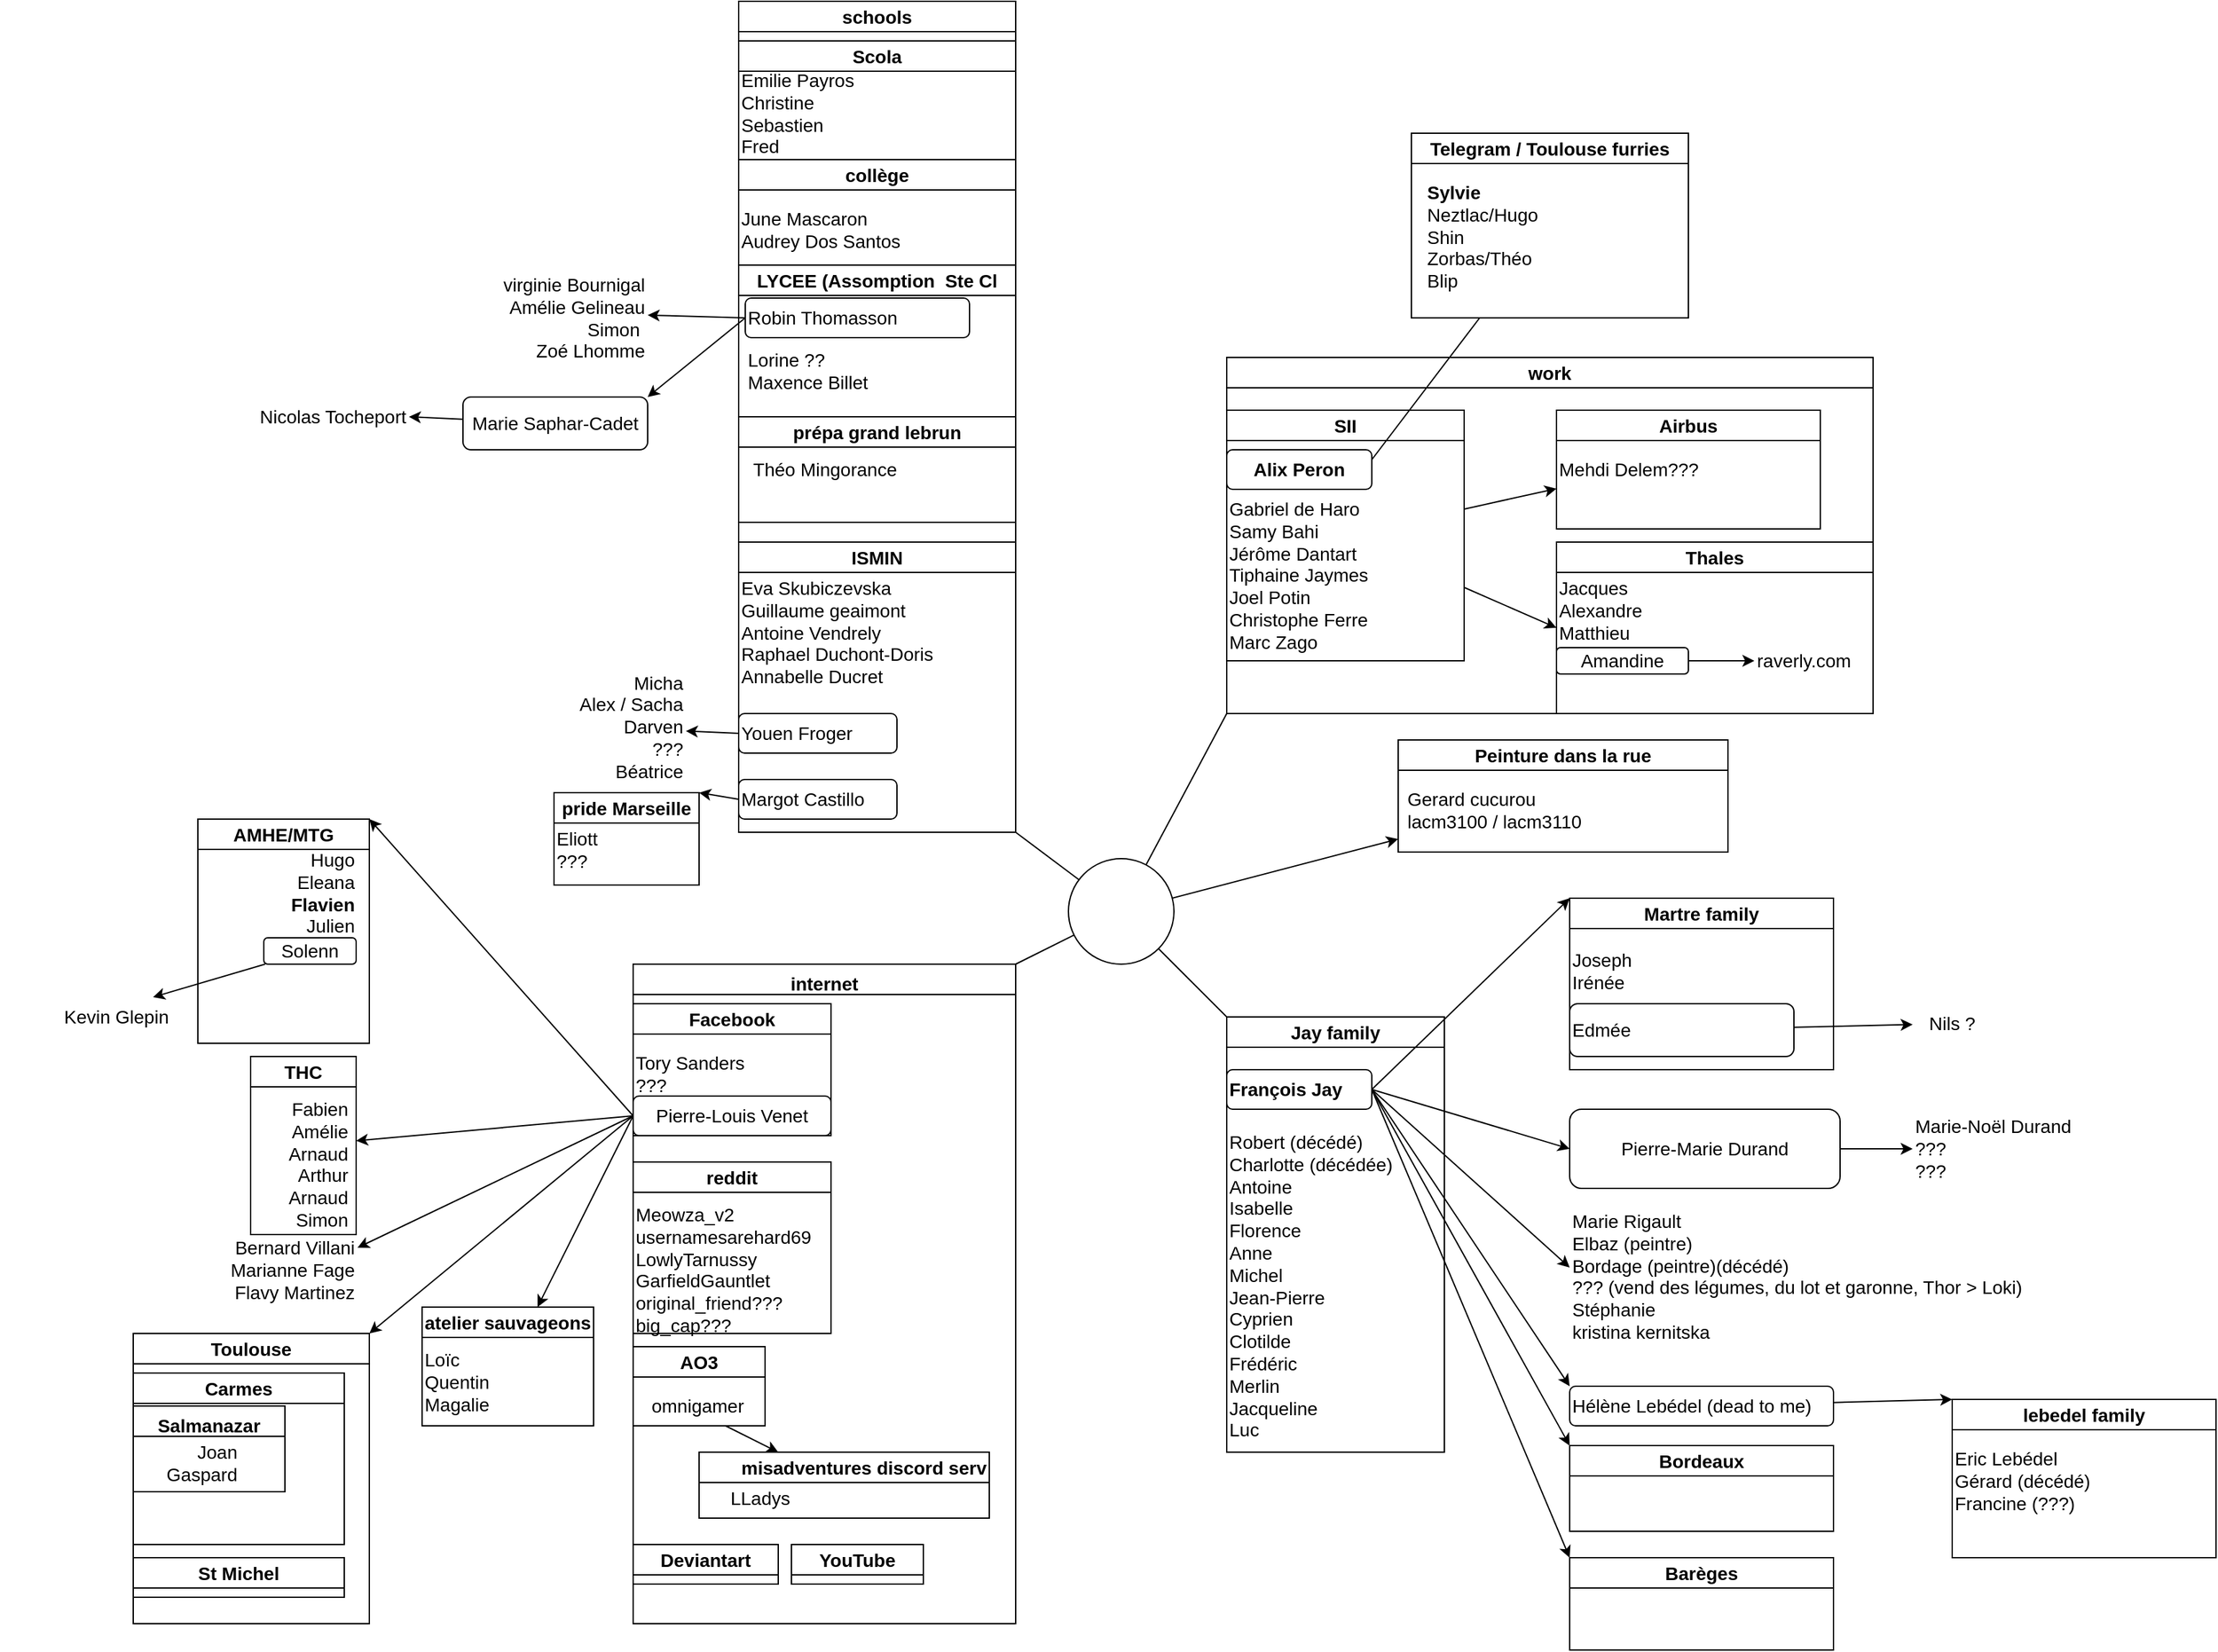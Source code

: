 <mxfile version="20.8.16" type="device"><diagram name="Page-1" id="_GRyMhx9fNBsMNSpyKVC"><mxGraphModel dx="1363" dy="825" grid="1" gridSize="10" guides="1" tooltips="1" connect="1" arrows="1" fold="1" page="0" pageScale="1" pageWidth="850" pageHeight="1100" math="0" shadow="0"><root><mxCell id="0"/><mxCell id="1" parent="0"/><mxCell id="48f8mXRCi6K8V-91i4w4-31" style="edgeStyle=none;rounded=0;orthogonalLoop=1;jettySize=auto;html=1;entryX=0;entryY=0;entryDx=0;entryDy=0;fontSize=14;endArrow=none;endFill=0;" edge="1" parent="1" source="48f8mXRCi6K8V-91i4w4-2" target="48f8mXRCi6K8V-91i4w4-30"><mxGeometry relative="1" as="geometry"/></mxCell><mxCell id="48f8mXRCi6K8V-91i4w4-102" style="edgeStyle=none;rounded=0;orthogonalLoop=1;jettySize=auto;html=1;fontSize=14;endArrow=classic;endFill=1;" edge="1" parent="1" source="48f8mXRCi6K8V-91i4w4-2" target="48f8mXRCi6K8V-91i4w4-103"><mxGeometry relative="1" as="geometry"><mxPoint x="600" y="370" as="targetPoint"/></mxGeometry></mxCell><mxCell id="48f8mXRCi6K8V-91i4w4-2" value="" style="ellipse;whiteSpace=wrap;html=1;aspect=fixed;fontSize=14;" vertex="1" parent="1"><mxGeometry x="380" y="390" width="80" height="80" as="geometry"/></mxCell><mxCell id="48f8mXRCi6K8V-91i4w4-3" value="work" style="swimlane;whiteSpace=wrap;html=1;fontSize=14;" vertex="1" parent="1"><mxGeometry x="500" y="10" width="490" height="270" as="geometry"/></mxCell><mxCell id="48f8mXRCi6K8V-91i4w4-25" value="" style="rounded=0;orthogonalLoop=1;jettySize=auto;html=1;fontSize=14;" edge="1" parent="48f8mXRCi6K8V-91i4w4-3" source="48f8mXRCi6K8V-91i4w4-12" target="48f8mXRCi6K8V-91i4w4-24"><mxGeometry relative="1" as="geometry"/></mxCell><mxCell id="48f8mXRCi6K8V-91i4w4-29" style="rounded=0;orthogonalLoop=1;jettySize=auto;html=1;entryX=0;entryY=0.5;entryDx=0;entryDy=0;fontSize=14;" edge="1" parent="48f8mXRCi6K8V-91i4w4-3" source="48f8mXRCi6K8V-91i4w4-12" target="48f8mXRCi6K8V-91i4w4-26"><mxGeometry relative="1" as="geometry"/></mxCell><mxCell id="48f8mXRCi6K8V-91i4w4-12" value="SII" style="swimlane;whiteSpace=wrap;html=1;fontSize=14;" vertex="1" parent="48f8mXRCi6K8V-91i4w4-3"><mxGeometry y="40" width="180" height="190" as="geometry"/></mxCell><mxCell id="48f8mXRCi6K8V-91i4w4-13" value="Gabriel de Haro&lt;br style=&quot;font-size: 14px;&quot;&gt;Samy Bahi&lt;br style=&quot;font-size: 14px;&quot;&gt;Jérôme Dantart&lt;br style=&quot;font-size: 14px;&quot;&gt;Tiphaine Jaymes&lt;br&gt;Joel Potin&lt;br&gt;Christophe Ferre&lt;br&gt;Marc Zago" style="text;html=1;align=left;verticalAlign=top;resizable=0;points=[];autosize=1;strokeColor=none;fillColor=none;fontSize=14;" vertex="1" parent="48f8mXRCi6K8V-91i4w4-12"><mxGeometry y="60" width="130" height="130" as="geometry"/></mxCell><mxCell id="48f8mXRCi6K8V-91i4w4-67" value="&lt;b style=&quot;font-size: 14px;&quot;&gt;Alix Peron&lt;/b&gt;" style="rounded=1;whiteSpace=wrap;html=1;fontSize=14;" vertex="1" parent="48f8mXRCi6K8V-91i4w4-12"><mxGeometry y="30" width="110" height="30" as="geometry"/></mxCell><mxCell id="48f8mXRCi6K8V-91i4w4-23" value="Airbus" style="swimlane;whiteSpace=wrap;html=1;fontSize=14;" vertex="1" parent="48f8mXRCi6K8V-91i4w4-3"><mxGeometry x="250" y="40" width="200" height="90" as="geometry"/></mxCell><mxCell id="48f8mXRCi6K8V-91i4w4-24" value="Mehdi Delem???" style="text;html=1;align=left;verticalAlign=middle;resizable=0;points=[];autosize=1;strokeColor=none;fillColor=none;fontSize=14;" vertex="1" parent="48f8mXRCi6K8V-91i4w4-23"><mxGeometry y="30" width="130" height="30" as="geometry"/></mxCell><mxCell id="48f8mXRCi6K8V-91i4w4-26" value="Thales" style="swimlane;whiteSpace=wrap;html=1;startSize=23;fontSize=14;" vertex="1" parent="48f8mXRCi6K8V-91i4w4-3"><mxGeometry x="250" y="140" width="240" height="130" as="geometry"/></mxCell><mxCell id="48f8mXRCi6K8V-91i4w4-105" value="Jacques&lt;br style=&quot;font-size: 14px;&quot;&gt;Alexandre&lt;br style=&quot;font-size: 14px;&quot;&gt;Matthieu&lt;br&gt;" style="text;html=1;align=left;verticalAlign=top;resizable=0;points=[];autosize=1;strokeColor=none;fillColor=none;fontSize=14;" vertex="1" parent="48f8mXRCi6K8V-91i4w4-26"><mxGeometry y="20" width="90" height="60" as="geometry"/></mxCell><mxCell id="48f8mXRCi6K8V-91i4w4-127" value="" style="edgeStyle=none;rounded=0;orthogonalLoop=1;jettySize=auto;html=1;fontSize=14;endArrow=classic;endFill=1;" edge="1" parent="48f8mXRCi6K8V-91i4w4-26" source="48f8mXRCi6K8V-91i4w4-124" target="48f8mXRCi6K8V-91i4w4-126"><mxGeometry relative="1" as="geometry"/></mxCell><mxCell id="48f8mXRCi6K8V-91i4w4-124" value="Amandine" style="rounded=1;whiteSpace=wrap;html=1;fontSize=14;" vertex="1" parent="48f8mXRCi6K8V-91i4w4-26"><mxGeometry y="80" width="100" height="20" as="geometry"/></mxCell><mxCell id="48f8mXRCi6K8V-91i4w4-126" value="raverly.com" style="text;html=1;strokeColor=none;fillColor=none;align=left;verticalAlign=top;whiteSpace=wrap;rounded=0;fontSize=14;" vertex="1" parent="48f8mXRCi6K8V-91i4w4-26"><mxGeometry x="150" y="75" width="60" height="30" as="geometry"/></mxCell><mxCell id="48f8mXRCi6K8V-91i4w4-4" value="schools" style="swimlane;whiteSpace=wrap;html=1;fontSize=14;" vertex="1" parent="1"><mxGeometry x="130" y="-260" width="210" height="630" as="geometry"/></mxCell><mxCell id="48f8mXRCi6K8V-91i4w4-9" value="ISMIN" style="swimlane;whiteSpace=wrap;html=1;fontSize=14;" vertex="1" parent="48f8mXRCi6K8V-91i4w4-4"><mxGeometry y="410" width="210" height="220" as="geometry"/></mxCell><mxCell id="48f8mXRCi6K8V-91i4w4-33" value="Eva Skubiczevska&lt;br&gt;Guillaume geaimont&lt;br style=&quot;font-size: 14px;&quot;&gt;Antoine Vendrely&lt;br&gt;Raphael Duchont-Doris&lt;br style=&quot;font-size: 14px;&quot;&gt;Annabelle Ducret" style="text;html=1;align=left;verticalAlign=top;resizable=0;points=[];autosize=1;strokeColor=none;fillColor=none;fontSize=14;" vertex="1" parent="48f8mXRCi6K8V-91i4w4-9"><mxGeometry y="20" width="170" height="100" as="geometry"/></mxCell><mxCell id="48f8mXRCi6K8V-91i4w4-70" value="Youen Froger" style="rounded=1;whiteSpace=wrap;html=1;fontSize=14;verticalAlign=top;align=left;" vertex="1" parent="48f8mXRCi6K8V-91i4w4-9"><mxGeometry y="130" width="120" height="30" as="geometry"/></mxCell><mxCell id="48f8mXRCi6K8V-91i4w4-92" value="Margot Castillo" style="rounded=1;whiteSpace=wrap;html=1;fontSize=14;align=left;verticalAlign=top;" vertex="1" parent="48f8mXRCi6K8V-91i4w4-9"><mxGeometry y="180" width="120" height="30" as="geometry"/></mxCell><mxCell id="48f8mXRCi6K8V-91i4w4-10" value="Scola" style="swimlane;whiteSpace=wrap;html=1;fontSize=14;" vertex="1" parent="48f8mXRCi6K8V-91i4w4-4"><mxGeometry y="30" width="210" height="95" as="geometry"/></mxCell><mxCell id="48f8mXRCi6K8V-91i4w4-22" value="Emilie Payros&lt;br style=&quot;font-size: 14px;&quot;&gt;Christine&lt;br style=&quot;font-size: 14px;&quot;&gt;Sebastien&lt;br&gt;Fred" style="text;html=1;align=left;verticalAlign=middle;resizable=0;points=[];autosize=1;strokeColor=none;fillColor=none;fontSize=14;" vertex="1" parent="48f8mXRCi6K8V-91i4w4-10"><mxGeometry y="15" width="110" height="80" as="geometry"/></mxCell><mxCell id="48f8mXRCi6K8V-91i4w4-88" value="collège" style="swimlane;whiteSpace=wrap;html=1;fontSize=14;" vertex="1" parent="48f8mXRCi6K8V-91i4w4-4"><mxGeometry y="120" width="210" height="80" as="geometry"/></mxCell><mxCell id="48f8mXRCi6K8V-91i4w4-89" value="June Mascaron&lt;br style=&quot;font-size: 14px;&quot;&gt;Audrey Dos Santos" style="text;html=1;align=left;verticalAlign=top;resizable=0;points=[];autosize=1;strokeColor=none;fillColor=none;fontSize=14;" vertex="1" parent="48f8mXRCi6K8V-91i4w4-88"><mxGeometry y="30" width="140" height="50" as="geometry"/></mxCell><mxCell id="48f8mXRCi6K8V-91i4w4-11" value="LYCEE (Assomption&amp;nbsp; Ste Cl" style="swimlane;whiteSpace=wrap;html=1;fontSize=14;" vertex="1" parent="48f8mXRCi6K8V-91i4w4-4"><mxGeometry y="200" width="210" height="120" as="geometry"/></mxCell><mxCell id="48f8mXRCi6K8V-91i4w4-58" value="Robin Thomasson" style="rounded=1;whiteSpace=wrap;html=1;fontSize=14;verticalAlign=top;align=left;" vertex="1" parent="48f8mXRCi6K8V-91i4w4-11"><mxGeometry x="5" y="25" width="170" height="30" as="geometry"/></mxCell><mxCell id="48f8mXRCi6K8V-91i4w4-91" value="Lorine ??&lt;br style=&quot;font-size: 14px;&quot;&gt;Maxence Billet" style="text;html=1;align=left;verticalAlign=middle;resizable=0;points=[];autosize=1;strokeColor=none;fillColor=none;fontSize=14;" vertex="1" parent="48f8mXRCi6K8V-91i4w4-11"><mxGeometry x="5" y="55" width="110" height="50" as="geometry"/></mxCell><mxCell id="48f8mXRCi6K8V-91i4w4-140" value="prépa grand lebrun" style="swimlane;whiteSpace=wrap;html=1;fontSize=14;" vertex="1" parent="48f8mXRCi6K8V-91i4w4-4"><mxGeometry y="315" width="210" height="80" as="geometry"/></mxCell><mxCell id="48f8mXRCi6K8V-91i4w4-141" value="Théo Mingorance" style="text;html=1;align=center;verticalAlign=middle;resizable=0;points=[];autosize=1;strokeColor=none;fillColor=none;fontSize=14;" vertex="1" parent="48f8mXRCi6K8V-91i4w4-140"><mxGeometry y="25" width="130" height="30" as="geometry"/></mxCell><mxCell id="48f8mXRCi6K8V-91i4w4-5" value="internet" style="swimlane;whiteSpace=wrap;html=1;verticalAlign=top;fontSize=14;" vertex="1" parent="1"><mxGeometry x="50" y="470" width="290" height="500" as="geometry"><mxRectangle x="40" y="470" width="90" height="30" as="alternateBounds"/></mxGeometry></mxCell><mxCell id="48f8mXRCi6K8V-91i4w4-14" value="Facebook" style="swimlane;whiteSpace=wrap;html=1;fontSize=14;align=center;" vertex="1" parent="48f8mXRCi6K8V-91i4w4-5"><mxGeometry y="30" width="150" height="100" as="geometry"><mxRectangle y="30" width="250" height="30" as="alternateBounds"/></mxGeometry></mxCell><mxCell id="48f8mXRCi6K8V-91i4w4-73" value="Pierre-Louis Venet" style="rounded=1;whiteSpace=wrap;html=1;fontSize=14;" vertex="1" parent="48f8mXRCi6K8V-91i4w4-14"><mxGeometry y="70" width="150" height="30" as="geometry"/></mxCell><mxCell id="48f8mXRCi6K8V-91i4w4-123" value="Tory Sanders&lt;br&gt;&lt;div style=&quot;&quot;&gt;&lt;span style=&quot;background-color: initial;&quot;&gt;???&lt;/span&gt;&lt;/div&gt;" style="text;html=1;strokeColor=none;fillColor=none;align=left;verticalAlign=top;whiteSpace=wrap;rounded=0;fontSize=14;" vertex="1" parent="48f8mXRCi6K8V-91i4w4-14"><mxGeometry y="30" width="115" height="30" as="geometry"/></mxCell><mxCell id="48f8mXRCi6K8V-91i4w4-16" value="AO3" style="swimlane;whiteSpace=wrap;html=1;fontSize=14;" vertex="1" parent="48f8mXRCi6K8V-91i4w4-5"><mxGeometry y="290" width="100" height="60" as="geometry"/></mxCell><mxCell id="48f8mXRCi6K8V-91i4w4-18" value="omnigamer" style="text;html=1;align=right;verticalAlign=middle;resizable=0;points=[];autosize=1;strokeColor=none;fillColor=none;fontSize=14;" vertex="1" parent="48f8mXRCi6K8V-91i4w4-16"><mxGeometry x="-5" y="30" width="90" height="30" as="geometry"/></mxCell><mxCell id="48f8mXRCi6K8V-91i4w4-19" value="reddit" style="swimlane;whiteSpace=wrap;html=1;fontSize=14;" vertex="1" parent="48f8mXRCi6K8V-91i4w4-5"><mxGeometry y="150" width="150" height="130" as="geometry"/></mxCell><mxCell id="48f8mXRCi6K8V-91i4w4-20" value="&lt;span style=&quot;background-color: initial; font-size: 14px;&quot;&gt;Meowza_v2&lt;br style=&quot;font-size: 14px;&quot;&gt;usernamesarehard69&lt;br style=&quot;font-size: 14px;&quot;&gt;LowlyTarnussy&lt;br style=&quot;font-size: 14px;&quot;&gt;GarfieldGauntlet&lt;br style=&quot;font-size: 14px;&quot;&gt;original_friend???&lt;br style=&quot;font-size: 14px;&quot;&gt;big_cap???&lt;br style=&quot;font-size: 14px;&quot;&gt;&lt;/span&gt;" style="text;html=1;align=left;verticalAlign=top;resizable=0;points=[];autosize=1;strokeColor=none;fillColor=none;fontSize=14;" vertex="1" parent="48f8mXRCi6K8V-91i4w4-19"><mxGeometry y="25" width="160" height="110" as="geometry"/></mxCell><mxCell id="48f8mXRCi6K8V-91i4w4-112" value="misadventures discord serv" style="swimlane;whiteSpace=wrap;html=1;fontSize=14;startSize=23;align=right;" vertex="1" parent="48f8mXRCi6K8V-91i4w4-5"><mxGeometry x="50" y="370" width="220" height="50" as="geometry"><mxRectangle x="50" y="350" width="240" height="30" as="alternateBounds"/></mxGeometry></mxCell><mxCell id="48f8mXRCi6K8V-91i4w4-116" value="LLadys" style="text;html=1;align=right;verticalAlign=top;resizable=0;points=[];autosize=1;strokeColor=none;fillColor=none;fontSize=14;" vertex="1" parent="48f8mXRCi6K8V-91i4w4-112"><mxGeometry y="20" width="70" height="30" as="geometry"/></mxCell><mxCell id="48f8mXRCi6K8V-91i4w4-111" style="edgeStyle=none;rounded=0;orthogonalLoop=1;jettySize=auto;html=1;fontSize=14;endArrow=classic;endFill=1;" edge="1" parent="48f8mXRCi6K8V-91i4w4-5" source="48f8mXRCi6K8V-91i4w4-18" target="48f8mXRCi6K8V-91i4w4-112"><mxGeometry relative="1" as="geometry"><mxPoint x="-50" y="380" as="targetPoint"/></mxGeometry></mxCell><mxCell id="48f8mXRCi6K8V-91i4w4-143" value="Deviantart" style="swimlane;whiteSpace=wrap;html=1;fontSize=14;" vertex="1" collapsed="1" parent="48f8mXRCi6K8V-91i4w4-5"><mxGeometry y="440" width="110" height="30" as="geometry"><mxRectangle x="80" y="410" width="200" height="50" as="alternateBounds"/></mxGeometry></mxCell><mxCell id="48f8mXRCi6K8V-91i4w4-144" style="edgeStyle=none;rounded=0;orthogonalLoop=1;jettySize=auto;html=1;exitX=0.5;exitY=0;exitDx=0;exitDy=0;fontSize=14;endArrow=classic;endFill=1;" edge="1" parent="48f8mXRCi6K8V-91i4w4-5" source="48f8mXRCi6K8V-91i4w4-112" target="48f8mXRCi6K8V-91i4w4-112"><mxGeometry relative="1" as="geometry"/></mxCell><mxCell id="48f8mXRCi6K8V-91i4w4-155" value="YouTube" style="swimlane;whiteSpace=wrap;html=1;fontSize=14;" vertex="1" collapsed="1" parent="48f8mXRCi6K8V-91i4w4-5"><mxGeometry x="120" y="440" width="100" height="30" as="geometry"><mxRectangle x="10" y="740" width="180" height="90" as="alternateBounds"/></mxGeometry></mxCell><mxCell id="48f8mXRCi6K8V-91i4w4-7" value="" style="endArrow=none;html=1;rounded=0;entryX=1;entryY=1;entryDx=0;entryDy=0;fontSize=14;" edge="1" parent="1" source="48f8mXRCi6K8V-91i4w4-2" target="48f8mXRCi6K8V-91i4w4-4"><mxGeometry width="50" height="50" relative="1" as="geometry"><mxPoint x="310" y="450" as="sourcePoint"/><mxPoint x="360" y="400" as="targetPoint"/></mxGeometry></mxCell><mxCell id="48f8mXRCi6K8V-91i4w4-8" value="" style="endArrow=none;html=1;rounded=0;entryX=0;entryY=1;entryDx=0;entryDy=0;fontSize=14;" edge="1" parent="1" source="48f8mXRCi6K8V-91i4w4-2" target="48f8mXRCi6K8V-91i4w4-3"><mxGeometry width="50" height="50" relative="1" as="geometry"><mxPoint x="470" y="370" as="sourcePoint"/><mxPoint x="520" y="320" as="targetPoint"/></mxGeometry></mxCell><mxCell id="48f8mXRCi6K8V-91i4w4-21" value="" style="endArrow=none;html=1;rounded=0;exitX=1;exitY=0;exitDx=0;exitDy=0;fontSize=14;" edge="1" parent="1" source="48f8mXRCi6K8V-91i4w4-5" target="48f8mXRCi6K8V-91i4w4-2"><mxGeometry width="50" height="50" relative="1" as="geometry"><mxPoint x="310" y="530" as="sourcePoint"/><mxPoint x="360" y="480" as="targetPoint"/></mxGeometry></mxCell><mxCell id="48f8mXRCi6K8V-91i4w4-30" value="Jay family" style="swimlane;whiteSpace=wrap;html=1;fontSize=14;" vertex="1" parent="1"><mxGeometry x="500" y="510" width="165" height="330" as="geometry"/></mxCell><mxCell id="48f8mXRCi6K8V-91i4w4-35" value="&lt;span style=&quot;background-color: initial; font-size: 14px;&quot;&gt;Robert (décédé)&lt;br style=&quot;font-size: 14px;&quot;&gt;Charlotte (décédée)&lt;br style=&quot;font-size: 14px;&quot;&gt;Antoine &lt;br style=&quot;font-size: 14px;&quot;&gt;Isabelle&lt;br style=&quot;font-size: 14px;&quot;&gt;Florence&lt;br style=&quot;font-size: 14px;&quot;&gt;&lt;/span&gt;&lt;span style=&quot;background-color: initial; font-size: 14px;&quot;&gt;Anne&lt;br&gt;Michel&lt;br&gt;Jean-Pierre&lt;br style=&quot;font-size: 14px;&quot;&gt;Cyprien&amp;nbsp;&lt;br style=&quot;font-size: 14px;&quot;&gt;Clotilde&lt;br style=&quot;font-size: 14px;&quot;&gt;Frédéric&lt;br&gt;Merlin&lt;br&gt;Jacqueline&lt;br&gt;Luc&lt;br style=&quot;font-size: 14px;&quot;&gt;&lt;/span&gt;" style="text;html=1;align=left;verticalAlign=top;resizable=0;points=[];autosize=1;strokeColor=none;fillColor=none;fontSize=14;" vertex="1" parent="48f8mXRCi6K8V-91i4w4-30"><mxGeometry y="80" width="150" height="250" as="geometry"/></mxCell><mxCell id="48f8mXRCi6K8V-91i4w4-55" value="&lt;div style=&quot;font-size: 14px;&quot;&gt;&lt;span style=&quot;background-color: initial; font-size: 14px;&quot;&gt;&lt;b style=&quot;font-size: 14px;&quot;&gt;François Jay&lt;/b&gt;&lt;/span&gt;&lt;/div&gt;" style="rounded=1;whiteSpace=wrap;html=1;fontSize=14;align=left;" vertex="1" parent="48f8mXRCi6K8V-91i4w4-30"><mxGeometry y="40" width="110" height="30" as="geometry"/></mxCell><mxCell id="48f8mXRCi6K8V-91i4w4-42" style="edgeStyle=none;rounded=0;orthogonalLoop=1;jettySize=auto;html=1;entryX=0;entryY=0;entryDx=0;entryDy=0;fontSize=14;endArrow=classic;endFill=1;exitX=1;exitY=0.5;exitDx=0;exitDy=0;" edge="1" parent="1" source="48f8mXRCi6K8V-91i4w4-55" target="48f8mXRCi6K8V-91i4w4-39"><mxGeometry relative="1" as="geometry"><mxPoint x="570" y="555" as="sourcePoint"/></mxGeometry></mxCell><mxCell id="48f8mXRCi6K8V-91i4w4-43" style="edgeStyle=none;rounded=0;orthogonalLoop=1;jettySize=auto;html=1;fontSize=14;endArrow=none;endFill=0;exitX=1;exitY=0.25;exitDx=0;exitDy=0;" edge="1" parent="1" source="48f8mXRCi6K8V-91i4w4-67" target="48f8mXRCi6K8V-91i4w4-44"><mxGeometry relative="1" as="geometry"><mxPoint x="740" y="-60" as="targetPoint"/><mxPoint x="620" y="80" as="sourcePoint"/></mxGeometry></mxCell><mxCell id="48f8mXRCi6K8V-91i4w4-44" value="Telegram / Toulouse furries" style="swimlane;whiteSpace=wrap;html=1;fontSize=14;" vertex="1" parent="1"><mxGeometry x="640" y="-160" width="210" height="140" as="geometry"/></mxCell><mxCell id="48f8mXRCi6K8V-91i4w4-45" value="&lt;div style=&quot;font-size: 14px;&quot;&gt;&lt;b&gt;Sylvie&lt;/b&gt;&lt;/div&gt;&lt;div style=&quot;font-size: 14px;&quot;&gt;Neztlac/Hugo&lt;/div&gt;&lt;div style=&quot;font-size: 14px;&quot;&gt;Shin&lt;/div&gt;&lt;div style=&quot;font-size: 14px;&quot;&gt;Zorbas/Théo&lt;/div&gt;&lt;div style=&quot;font-size: 14px;&quot;&gt;Blip&lt;/div&gt;" style="text;html=1;align=left;verticalAlign=top;resizable=0;points=[];autosize=1;strokeColor=none;fillColor=none;fontSize=14;" vertex="1" parent="48f8mXRCi6K8V-91i4w4-44"><mxGeometry x="10" y="30" width="110" height="100" as="geometry"/></mxCell><mxCell id="48f8mXRCi6K8V-91i4w4-46" style="edgeStyle=none;rounded=0;orthogonalLoop=1;jettySize=auto;html=1;fontSize=14;endArrow=classic;endFill=1;exitX=1;exitY=0.5;exitDx=0;exitDy=0;entryX=0;entryY=0.5;entryDx=0;entryDy=0;" edge="1" parent="1" source="48f8mXRCi6K8V-91i4w4-55" target="48f8mXRCi6K8V-91i4w4-47"><mxGeometry relative="1" as="geometry"><mxPoint x="890" y="640" as="targetPoint"/><mxPoint x="570" y="574.565" as="sourcePoint"/></mxGeometry></mxCell><mxCell id="48f8mXRCi6K8V-91i4w4-50" style="edgeStyle=none;rounded=0;orthogonalLoop=1;jettySize=auto;html=1;fontSize=14;endArrow=classic;endFill=1;entryX=0;entryY=0.5;entryDx=0;entryDy=0;exitX=1;exitY=0.5;exitDx=0;exitDy=0;" edge="1" parent="1" source="48f8mXRCi6K8V-91i4w4-55" target="48f8mXRCi6K8V-91i4w4-53"><mxGeometry relative="1" as="geometry"><mxPoint x="680" y="680" as="targetPoint"/><mxPoint x="530.577" y="580" as="sourcePoint"/></mxGeometry></mxCell><mxCell id="48f8mXRCi6K8V-91i4w4-60" value="" style="edgeStyle=none;rounded=0;orthogonalLoop=1;jettySize=auto;html=1;fontSize=14;endArrow=classic;endFill=1;exitX=0;exitY=0.5;exitDx=0;exitDy=0;" edge="1" parent="1" source="48f8mXRCi6K8V-91i4w4-58" target="48f8mXRCi6K8V-91i4w4-59"><mxGeometry relative="1" as="geometry"/></mxCell><mxCell id="48f8mXRCi6K8V-91i4w4-61" style="edgeStyle=none;rounded=0;orthogonalLoop=1;jettySize=auto;html=1;fontSize=14;endArrow=classic;endFill=1;entryX=1;entryY=0;entryDx=0;entryDy=0;exitX=0;exitY=0.5;exitDx=0;exitDy=0;" edge="1" parent="1" source="48f8mXRCi6K8V-91i4w4-58" target="48f8mXRCi6K8V-91i4w4-62"><mxGeometry relative="1" as="geometry"><mxPoint x="80" y="230" as="targetPoint"/></mxGeometry></mxCell><mxCell id="48f8mXRCi6K8V-91i4w4-71" value="" style="edgeStyle=none;rounded=0;orthogonalLoop=1;jettySize=auto;html=1;fontSize=14;endArrow=classic;endFill=1;exitX=0;exitY=0.5;exitDx=0;exitDy=0;" edge="1" parent="1" source="48f8mXRCi6K8V-91i4w4-70" target="48f8mXRCi6K8V-91i4w4-72"><mxGeometry relative="1" as="geometry"><mxPoint x="70" y="360" as="targetPoint"/></mxGeometry></mxCell><mxCell id="48f8mXRCi6K8V-91i4w4-72" value="Micha&lt;br style=&quot;font-size: 14px;&quot;&gt;Alex / Sacha&lt;br style=&quot;font-size: 14px;&quot;&gt;Darven&lt;br style=&quot;font-size: 14px;&quot;&gt;???&lt;br&gt;Béatrice" style="text;html=1;strokeColor=none;fillColor=none;align=right;verticalAlign=middle;whiteSpace=wrap;rounded=0;fontSize=14;" vertex="1" parent="1"><mxGeometry x="-60" y="240" width="150" height="100" as="geometry"/></mxCell><mxCell id="48f8mXRCi6K8V-91i4w4-75" style="edgeStyle=none;rounded=0;orthogonalLoop=1;jettySize=auto;html=1;entryX=1;entryY=0;entryDx=0;entryDy=0;fontSize=14;endArrow=classic;endFill=1;exitX=0;exitY=0.5;exitDx=0;exitDy=0;" edge="1" parent="1" source="48f8mXRCi6K8V-91i4w4-73" target="48f8mXRCi6K8V-91i4w4-74"><mxGeometry relative="1" as="geometry"><mxPoint x="200" y="580" as="sourcePoint"/></mxGeometry></mxCell><mxCell id="48f8mXRCi6K8V-91i4w4-81" style="edgeStyle=none;rounded=0;orthogonalLoop=1;jettySize=auto;html=1;fontSize=14;endArrow=classic;endFill=1;exitX=0;exitY=0.5;exitDx=0;exitDy=0;" edge="1" parent="1" source="48f8mXRCi6K8V-91i4w4-73" target="48f8mXRCi6K8V-91i4w4-82"><mxGeometry relative="1" as="geometry"><mxPoint x="-190" y="760" as="targetPoint"/></mxGeometry></mxCell><mxCell id="48f8mXRCi6K8V-91i4w4-74" value="AMHE/MTG" style="swimlane;whiteSpace=wrap;html=1;fontSize=14;" vertex="1" parent="1"><mxGeometry x="-280" y="360" width="130" height="170" as="geometry"/></mxCell><mxCell id="48f8mXRCi6K8V-91i4w4-76" value="&lt;div style=&quot;font-size: 14px;&quot;&gt;&lt;span style=&quot;background-color: initial; font-size: 14px;&quot;&gt;Hugo&lt;/span&gt;&lt;/div&gt;&lt;div style=&quot;font-size: 14px;&quot;&gt;&lt;span style=&quot;background-color: initial; font-size: 14px;&quot;&gt;Eleana&lt;/span&gt;&lt;/div&gt;&lt;div style=&quot;font-size: 14px;&quot;&gt;&lt;span style=&quot;background-color: initial; font-size: 14px;&quot;&gt;&lt;b style=&quot;font-size: 14px;&quot;&gt;Flavien&lt;/b&gt;&lt;/span&gt;&lt;/div&gt;&lt;div style=&quot;font-size: 14px;&quot;&gt;&lt;span style=&quot;background-color: initial; font-size: 14px;&quot;&gt;&lt;span style=&quot;font-size: 14px;&quot;&gt;Julien&lt;/span&gt;&lt;/span&gt;&lt;/div&gt;" style="text;html=1;align=right;verticalAlign=top;resizable=0;points=[];autosize=1;strokeColor=none;fillColor=none;fontSize=14;" vertex="1" parent="48f8mXRCi6K8V-91i4w4-74"><mxGeometry x="50" y="16" width="70" height="80" as="geometry"/></mxCell><mxCell id="48f8mXRCi6K8V-91i4w4-118" value="Solenn" style="rounded=1;whiteSpace=wrap;html=1;fontSize=14;" vertex="1" parent="48f8mXRCi6K8V-91i4w4-74"><mxGeometry x="50" y="90" width="70" height="20" as="geometry"/></mxCell><mxCell id="48f8mXRCi6K8V-91i4w4-82" value="THC" style="swimlane;whiteSpace=wrap;html=1;fontSize=14;" vertex="1" parent="1"><mxGeometry x="-240" y="540" width="80" height="135" as="geometry"/></mxCell><mxCell id="48f8mXRCi6K8V-91i4w4-84" value="Fabien&lt;br style=&quot;font-size: 14px;&quot;&gt;Amélie&lt;br style=&quot;font-size: 14px;&quot;&gt;Arnaud&lt;br style=&quot;font-size: 14px;&quot;&gt;Arthur&lt;br&gt;Arnaud&lt;br&gt;Simon" style="text;html=1;align=right;verticalAlign=top;resizable=0;points=[];autosize=1;strokeColor=none;fillColor=none;fontSize=14;" vertex="1" parent="48f8mXRCi6K8V-91i4w4-82"><mxGeometry x="5" y="25" width="70" height="110" as="geometry"/></mxCell><mxCell id="48f8mXRCi6K8V-91i4w4-86" style="edgeStyle=none;rounded=0;orthogonalLoop=1;jettySize=auto;html=1;fontSize=14;endArrow=classic;endFill=1;entryX=0;entryY=0;entryDx=0;entryDy=0;exitX=1;exitY=0.5;exitDx=0;exitDy=0;" edge="1" parent="1" source="48f8mXRCi6K8V-91i4w4-55" target="48f8mXRCi6K8V-91i4w4-87"><mxGeometry relative="1" as="geometry"><mxPoint x="800" y="780" as="targetPoint"/></mxGeometry></mxCell><mxCell id="48f8mXRCi6K8V-91i4w4-96" style="edgeStyle=none;rounded=0;orthogonalLoop=1;jettySize=auto;html=1;entryX=1;entryY=0;entryDx=0;entryDy=0;fontSize=14;endArrow=classic;endFill=1;exitX=0;exitY=0.5;exitDx=0;exitDy=0;" edge="1" parent="1" source="48f8mXRCi6K8V-91i4w4-92" target="48f8mXRCi6K8V-91i4w4-97"><mxGeometry relative="1" as="geometry"><mxPoint x="70.0" y="395" as="targetPoint"/></mxGeometry></mxCell><mxCell id="48f8mXRCi6K8V-91i4w4-97" value="pride Marseille" style="swimlane;whiteSpace=wrap;html=1;fontSize=14;" vertex="1" parent="1"><mxGeometry x="-10" y="340" width="110" height="70" as="geometry"/></mxCell><mxCell id="48f8mXRCi6K8V-91i4w4-106" value="Eliott&lt;br&gt;???" style="text;html=1;align=left;verticalAlign=top;resizable=0;points=[];autosize=1;strokeColor=none;fillColor=none;fontSize=14;" vertex="1" parent="48f8mXRCi6K8V-91i4w4-97"><mxGeometry y="20" width="50" height="50" as="geometry"/></mxCell><mxCell id="48f8mXRCi6K8V-91i4w4-98" value="" style="group;fontSize=14;" vertex="1" connectable="0" parent="1"><mxGeometry x="-289" y="-60" width="350" height="140" as="geometry"/></mxCell><mxCell id="48f8mXRCi6K8V-91i4w4-59" value="virginie Bournigal&lt;br style=&quot;font-size: 14px;&quot;&gt;Amélie Gelineau&lt;br style=&quot;font-size: 14px;&quot;&gt;Simon&amp;nbsp;&lt;br style=&quot;font-size: 14px;&quot;&gt;Zoé Lhomme" style="text;html=1;strokeColor=none;fillColor=none;align=right;verticalAlign=top;whiteSpace=wrap;rounded=0;fontSize=14;" vertex="1" parent="48f8mXRCi6K8V-91i4w4-98"><mxGeometry x="140" width="210" height="70" as="geometry"/></mxCell><mxCell id="48f8mXRCi6K8V-91i4w4-62" value="Marie Saphar-Cadet" style="rounded=1;whiteSpace=wrap;html=1;fontSize=14;" vertex="1" parent="48f8mXRCi6K8V-91i4w4-98"><mxGeometry x="210" y="100" width="140" height="40" as="geometry"/></mxCell><mxCell id="48f8mXRCi6K8V-91i4w4-64" value="Nicolas Tocheport" style="text;html=1;strokeColor=none;fillColor=none;align=right;verticalAlign=middle;whiteSpace=wrap;rounded=0;fontSize=14;" vertex="1" parent="48f8mXRCi6K8V-91i4w4-98"><mxGeometry x="9" y="100" width="160" height="30" as="geometry"/></mxCell><mxCell id="48f8mXRCi6K8V-91i4w4-66" style="edgeStyle=none;rounded=0;orthogonalLoop=1;jettySize=auto;html=1;fontSize=14;endArrow=classic;endFill=1;entryX=1;entryY=0.5;entryDx=0;entryDy=0;" edge="1" parent="48f8mXRCi6K8V-91i4w4-98" source="48f8mXRCi6K8V-91i4w4-62" target="48f8mXRCi6K8V-91i4w4-64"><mxGeometry relative="1" as="geometry"><mxPoint x="149" y="100" as="targetPoint"/></mxGeometry></mxCell><mxCell id="48f8mXRCi6K8V-91i4w4-65" style="edgeStyle=none;rounded=0;orthogonalLoop=1;jettySize=auto;html=1;exitX=0.5;exitY=1;exitDx=0;exitDy=0;fontSize=14;endArrow=classic;endFill=1;" edge="1" parent="48f8mXRCi6K8V-91i4w4-98" source="48f8mXRCi6K8V-91i4w4-59" target="48f8mXRCi6K8V-91i4w4-59"><mxGeometry relative="1" as="geometry"/></mxCell><mxCell id="48f8mXRCi6K8V-91i4w4-103" value="Peinture dans la rue" style="swimlane;whiteSpace=wrap;html=1;fontSize=14;" vertex="1" parent="1"><mxGeometry x="630" y="300" width="250" height="85" as="geometry"/></mxCell><mxCell id="48f8mXRCi6K8V-91i4w4-104" value="Gerard cucurou&lt;br style=&quot;font-size: 14px;&quot;&gt;lacm3100 / lacm3110" style="text;html=1;align=left;verticalAlign=top;resizable=0;points=[];autosize=1;strokeColor=none;fillColor=none;fontSize=14;" vertex="1" parent="48f8mXRCi6K8V-91i4w4-103"><mxGeometry x="5" y="30" width="160" height="50" as="geometry"/></mxCell><mxCell id="48f8mXRCi6K8V-91i4w4-114" style="edgeStyle=none;rounded=0;orthogonalLoop=1;jettySize=auto;html=1;fontSize=14;endArrow=classic;endFill=1;entryX=1;entryY=0.25;entryDx=0;entryDy=0;exitX=0;exitY=0.5;exitDx=0;exitDy=0;" edge="1" parent="1" source="48f8mXRCi6K8V-91i4w4-73" target="48f8mXRCi6K8V-91i4w4-115"><mxGeometry relative="1" as="geometry"><mxPoint x="-190" y="750" as="targetPoint"/></mxGeometry></mxCell><mxCell id="48f8mXRCi6K8V-91i4w4-115" value="Bernard Villani&lt;br&gt;Marianne Fage&lt;br&gt;Flavy Martinez" style="text;html=1;strokeColor=none;fillColor=none;align=right;verticalAlign=top;whiteSpace=wrap;rounded=0;fontSize=14;" vertex="1" parent="1"><mxGeometry x="-289" y="670" width="130" height="60" as="geometry"/></mxCell><mxCell id="48f8mXRCi6K8V-91i4w4-121" style="edgeStyle=none;rounded=0;orthogonalLoop=1;jettySize=auto;html=1;fontSize=14;endArrow=classic;endFill=1;" edge="1" parent="1" source="48f8mXRCi6K8V-91i4w4-118" target="48f8mXRCi6K8V-91i4w4-122"><mxGeometry relative="1" as="geometry"><mxPoint x="-390" y="530" as="targetPoint"/></mxGeometry></mxCell><mxCell id="48f8mXRCi6K8V-91i4w4-122" value="Kevin Glepin" style="text;html=1;strokeColor=none;fillColor=none;align=right;verticalAlign=top;whiteSpace=wrap;rounded=0;fontSize=14;" vertex="1" parent="1"><mxGeometry x="-430" y="495" width="130" height="30" as="geometry"/></mxCell><mxCell id="48f8mXRCi6K8V-91i4w4-128" value="Toulouse" style="swimlane;whiteSpace=wrap;html=1;fontSize=14;align=center;" vertex="1" parent="1"><mxGeometry x="-329" y="750" width="179" height="220" as="geometry"/></mxCell><mxCell id="48f8mXRCi6K8V-91i4w4-151" value="St Michel" style="swimlane;whiteSpace=wrap;html=1;fontSize=14;" vertex="1" collapsed="1" parent="48f8mXRCi6K8V-91i4w4-128"><mxGeometry y="170" width="160" height="30" as="geometry"><mxRectangle y="170" width="255" height="200" as="alternateBounds"/></mxGeometry></mxCell><mxCell id="48f8mXRCi6K8V-91i4w4-132" value="Dubliners" style="swimlane;whiteSpace=wrap;html=1;fontSize=14;" vertex="1" collapsed="1" parent="48f8mXRCi6K8V-91i4w4-151"><mxGeometry y="23" width="110" height="30" as="geometry"><mxRectangle y="120" width="150" height="50" as="alternateBounds"/></mxGeometry></mxCell><mxCell id="48f8mXRCi6K8V-91i4w4-131" value="Boulangerie Angeline" style="swimlane;whiteSpace=wrap;html=1;fontSize=14;" vertex="1" collapsed="1" parent="48f8mXRCi6K8V-91i4w4-151"><mxGeometry y="53" width="180" height="30" as="geometry"><mxRectangle y="175" width="150" height="60" as="alternateBounds"/></mxGeometry></mxCell><mxCell id="48f8mXRCi6K8V-91i4w4-130" value="Carrefour crampel" style="swimlane;whiteSpace=wrap;html=1;fontSize=14;" vertex="1" collapsed="1" parent="48f8mXRCi6K8V-91i4w4-151"><mxGeometry y="83" width="160" height="30" as="geometry"><mxRectangle y="240" width="150" height="60" as="alternateBounds"/></mxGeometry></mxCell><mxCell id="48f8mXRCi6K8V-91i4w4-150" value="Pizza Bonici" style="swimlane;whiteSpace=wrap;html=1;fontSize=14;" vertex="1" collapsed="1" parent="48f8mXRCi6K8V-91i4w4-151"><mxGeometry y="113" width="120" height="30" as="geometry"><mxRectangle x="-240" y="840" width="200" height="200" as="alternateBounds"/></mxGeometry></mxCell><mxCell id="48f8mXRCi6K8V-91i4w4-152" value="Carmes" style="swimlane;whiteSpace=wrap;html=1;fontSize=14;" vertex="1" parent="48f8mXRCi6K8V-91i4w4-128"><mxGeometry y="30" width="160" height="130" as="geometry"><mxRectangle y="30" width="90" height="30" as="alternateBounds"/></mxGeometry></mxCell><mxCell id="48f8mXRCi6K8V-91i4w4-100" value="Salmanazar" style="swimlane;whiteSpace=wrap;html=1;fontSize=14;verticalAlign=top;" vertex="1" parent="48f8mXRCi6K8V-91i4w4-152"><mxGeometry y="25" width="115" height="65" as="geometry"/></mxCell><mxCell id="48f8mXRCi6K8V-91i4w4-101" value="Joan&lt;br&gt;&lt;div style=&quot;&quot;&gt;&lt;span style=&quot;background-color: initial;&quot;&gt;Gaspard&lt;/span&gt;&lt;/div&gt;" style="text;html=1;align=right;verticalAlign=top;resizable=0;points=[];autosize=1;strokeColor=none;fillColor=none;fontSize=14;" vertex="1" parent="48f8mXRCi6K8V-91i4w4-100"><mxGeometry y="20" width="80" height="50" as="geometry"/></mxCell><mxCell id="48f8mXRCi6K8V-91i4w4-133" style="edgeStyle=none;rounded=0;orthogonalLoop=1;jettySize=auto;html=1;entryX=1;entryY=0;entryDx=0;entryDy=0;fontSize=14;endArrow=classic;endFill=1;exitX=0;exitY=0.5;exitDx=0;exitDy=0;" edge="1" parent="1" source="48f8mXRCi6K8V-91i4w4-73" target="48f8mXRCi6K8V-91i4w4-128"><mxGeometry relative="1" as="geometry"/></mxCell><mxCell id="48f8mXRCi6K8V-91i4w4-134" style="edgeStyle=none;rounded=0;orthogonalLoop=1;jettySize=auto;html=1;fontSize=14;endArrow=classic;endFill=1;entryX=0;entryY=0;entryDx=0;entryDy=0;exitX=1;exitY=0.5;exitDx=0;exitDy=0;" edge="1" parent="1" source="48f8mXRCi6K8V-91i4w4-55" target="48f8mXRCi6K8V-91i4w4-135"><mxGeometry relative="1" as="geometry"><mxPoint x="870" y="910.0" as="targetPoint"/></mxGeometry></mxCell><mxCell id="48f8mXRCi6K8V-91i4w4-136" style="edgeStyle=none;rounded=0;orthogonalLoop=1;jettySize=auto;html=1;fontSize=14;endArrow=classic;endFill=1;exitX=1;exitY=0.5;exitDx=0;exitDy=0;entryX=0;entryY=0;entryDx=0;entryDy=0;" edge="1" parent="1" source="48f8mXRCi6K8V-91i4w4-55" target="48f8mXRCi6K8V-91i4w4-137"><mxGeometry relative="1" as="geometry"><mxPoint x="800" y="910.0" as="targetPoint"/></mxGeometry></mxCell><mxCell id="48f8mXRCi6K8V-91i4w4-142" value="" style="group" vertex="1" connectable="0" parent="1"><mxGeometry x="760" y="420" width="490" height="570" as="geometry"/></mxCell><mxCell id="48f8mXRCi6K8V-91i4w4-83" value="" style="group;fontSize=14;" vertex="1" connectable="0" parent="48f8mXRCi6K8V-91i4w4-142"><mxGeometry width="420" height="330" as="geometry"/></mxCell><mxCell id="48f8mXRCi6K8V-91i4w4-39" value="Martre family" style="swimlane;whiteSpace=wrap;html=1;fontSize=14;" vertex="1" parent="48f8mXRCi6K8V-91i4w4-83"><mxGeometry width="200" height="130" as="geometry"/></mxCell><mxCell id="48f8mXRCi6K8V-91i4w4-40" value="Joseph&lt;br style=&quot;font-size: 14px;&quot;&gt;Irénée" style="text;html=1;align=left;verticalAlign=middle;resizable=0;points=[];autosize=1;strokeColor=none;fillColor=none;fontSize=14;" vertex="1" parent="48f8mXRCi6K8V-91i4w4-39"><mxGeometry y="30" width="70" height="50" as="geometry"/></mxCell><mxCell id="48f8mXRCi6K8V-91i4w4-52" value="Edmée" style="rounded=1;whiteSpace=wrap;html=1;fontSize=14;align=left;" vertex="1" parent="48f8mXRCi6K8V-91i4w4-39"><mxGeometry y="80" width="170" height="40" as="geometry"/></mxCell><mxCell id="48f8mXRCi6K8V-91i4w4-47" value="Pierre-Marie Durand" style="rounded=1;whiteSpace=wrap;html=1;fontSize=14;" vertex="1" parent="48f8mXRCi6K8V-91i4w4-83"><mxGeometry y="160" width="205" height="60" as="geometry"/></mxCell><mxCell id="48f8mXRCi6K8V-91i4w4-53" value="Marie Rigault&lt;br style=&quot;font-size: 14px;&quot;&gt;Elbaz (peintre)&lt;br style=&quot;font-size: 14px;&quot;&gt;Bordage (peintre)(décédé)&lt;br&gt;??? (vend des légumes, du lot et garonne, Thor &amp;gt; Loki)&lt;br&gt;Stéphanie&lt;br&gt;kristina kernitska" style="text;html=1;strokeColor=none;fillColor=none;align=left;verticalAlign=top;whiteSpace=wrap;rounded=0;fontSize=14;" vertex="1" parent="48f8mXRCi6K8V-91i4w4-83"><mxGeometry y="230" width="390" height="100" as="geometry"/></mxCell><mxCell id="48f8mXRCi6K8V-91i4w4-54" value="Marie-Noël Durand&lt;br&gt;???&lt;br&gt;???" style="text;html=1;strokeColor=none;fillColor=none;align=left;verticalAlign=middle;whiteSpace=wrap;rounded=0;fontSize=14;" vertex="1" parent="48f8mXRCi6K8V-91i4w4-83"><mxGeometry x="260" y="175" width="160" height="30" as="geometry"/></mxCell><mxCell id="48f8mXRCi6K8V-91i4w4-49" value="" style="edgeStyle=none;rounded=0;orthogonalLoop=1;jettySize=auto;html=1;fontSize=14;endArrow=classic;endFill=1;" edge="1" parent="48f8mXRCi6K8V-91i4w4-83" source="48f8mXRCi6K8V-91i4w4-47" target="48f8mXRCi6K8V-91i4w4-54"><mxGeometry relative="1" as="geometry"><mxPoint x="240" y="190" as="targetPoint"/></mxGeometry></mxCell><mxCell id="48f8mXRCi6K8V-91i4w4-56" value="Nils ?" style="text;html=1;strokeColor=none;fillColor=none;align=center;verticalAlign=middle;whiteSpace=wrap;rounded=0;fontSize=14;" vertex="1" parent="48f8mXRCi6K8V-91i4w4-83"><mxGeometry x="260" y="80" width="60" height="30" as="geometry"/></mxCell><mxCell id="48f8mXRCi6K8V-91i4w4-57" value="" style="edgeStyle=none;rounded=0;orthogonalLoop=1;jettySize=auto;html=1;fontSize=14;endArrow=classic;endFill=1;" edge="1" parent="48f8mXRCi6K8V-91i4w4-83" source="48f8mXRCi6K8V-91i4w4-52" target="48f8mXRCi6K8V-91i4w4-56"><mxGeometry relative="1" as="geometry"/></mxCell><mxCell id="48f8mXRCi6K8V-91i4w4-87" value="Hélène Lebédel (dead to me)" style="rounded=1;whiteSpace=wrap;html=1;fontSize=14;verticalAlign=top;align=left;" vertex="1" parent="48f8mXRCi6K8V-91i4w4-142"><mxGeometry y="370" width="200" height="30" as="geometry"/></mxCell><mxCell id="48f8mXRCi6K8V-91i4w4-109" value="lebedel family" style="swimlane;whiteSpace=wrap;html=1;fontSize=14;" vertex="1" parent="48f8mXRCi6K8V-91i4w4-142"><mxGeometry x="290" y="380" width="200" height="120" as="geometry"/></mxCell><mxCell id="48f8mXRCi6K8V-91i4w4-110" value="Eric Lebédel&lt;br style=&quot;font-size: 14px;&quot;&gt;Gérard (décédé)&lt;br style=&quot;font-size: 14px;&quot;&gt;Francine (???)&lt;br style=&quot;font-size: 14px;&quot;&gt;" style="text;html=1;align=left;verticalAlign=top;resizable=0;points=[];autosize=1;strokeColor=none;fillColor=none;fontSize=14;" vertex="1" parent="48f8mXRCi6K8V-91i4w4-109"><mxGeometry y="30" width="130" height="60" as="geometry"/></mxCell><mxCell id="48f8mXRCi6K8V-91i4w4-108" value="" style="edgeStyle=none;rounded=0;orthogonalLoop=1;jettySize=auto;html=1;fontSize=14;endArrow=classic;endFill=1;entryX=0;entryY=0;entryDx=0;entryDy=0;" edge="1" parent="48f8mXRCi6K8V-91i4w4-142" source="48f8mXRCi6K8V-91i4w4-87" target="48f8mXRCi6K8V-91i4w4-109"><mxGeometry relative="1" as="geometry"><mxPoint x="280" y="420.581" as="targetPoint"/></mxGeometry></mxCell><mxCell id="48f8mXRCi6K8V-91i4w4-135" value="Bordeaux" style="swimlane;whiteSpace=wrap;html=1;fontSize=14;" vertex="1" parent="48f8mXRCi6K8V-91i4w4-142"><mxGeometry y="415" width="200" height="65" as="geometry"/></mxCell><mxCell id="48f8mXRCi6K8V-91i4w4-137" value="Barèges" style="swimlane;whiteSpace=wrap;html=1;fontSize=14;" vertex="1" parent="48f8mXRCi6K8V-91i4w4-142"><mxGeometry y="500" width="200" height="70" as="geometry"/></mxCell><mxCell id="48f8mXRCi6K8V-91i4w4-147" style="edgeStyle=none;rounded=0;orthogonalLoop=1;jettySize=auto;html=1;fontSize=14;endArrow=classic;endFill=1;exitX=0;exitY=0.5;exitDx=0;exitDy=0;" edge="1" parent="1" source="48f8mXRCi6K8V-91i4w4-73" target="48f8mXRCi6K8V-91i4w4-148"><mxGeometry relative="1" as="geometry"><mxPoint x="-160" y="1110" as="targetPoint"/><mxPoint x="170" y="585" as="sourcePoint"/></mxGeometry></mxCell><mxCell id="48f8mXRCi6K8V-91i4w4-148" value="atelier sauvageons" style="swimlane;whiteSpace=wrap;html=1;fontSize=14;startSize=23;" vertex="1" parent="1"><mxGeometry x="-110" y="730" width="130" height="90" as="geometry"/></mxCell><mxCell id="48f8mXRCi6K8V-91i4w4-149" value="Loïc&lt;br&gt;Quentin&lt;br&gt;&lt;div style=&quot;&quot;&gt;&lt;span style=&quot;background-color: initial;&quot;&gt;Magalie&lt;/span&gt;&lt;/div&gt;" style="text;html=1;strokeColor=none;fillColor=none;align=left;verticalAlign=top;whiteSpace=wrap;rounded=0;fontSize=14;" vertex="1" parent="48f8mXRCi6K8V-91i4w4-148"><mxGeometry y="25" width="130" height="60" as="geometry"/></mxCell></root></mxGraphModel></diagram></mxfile>